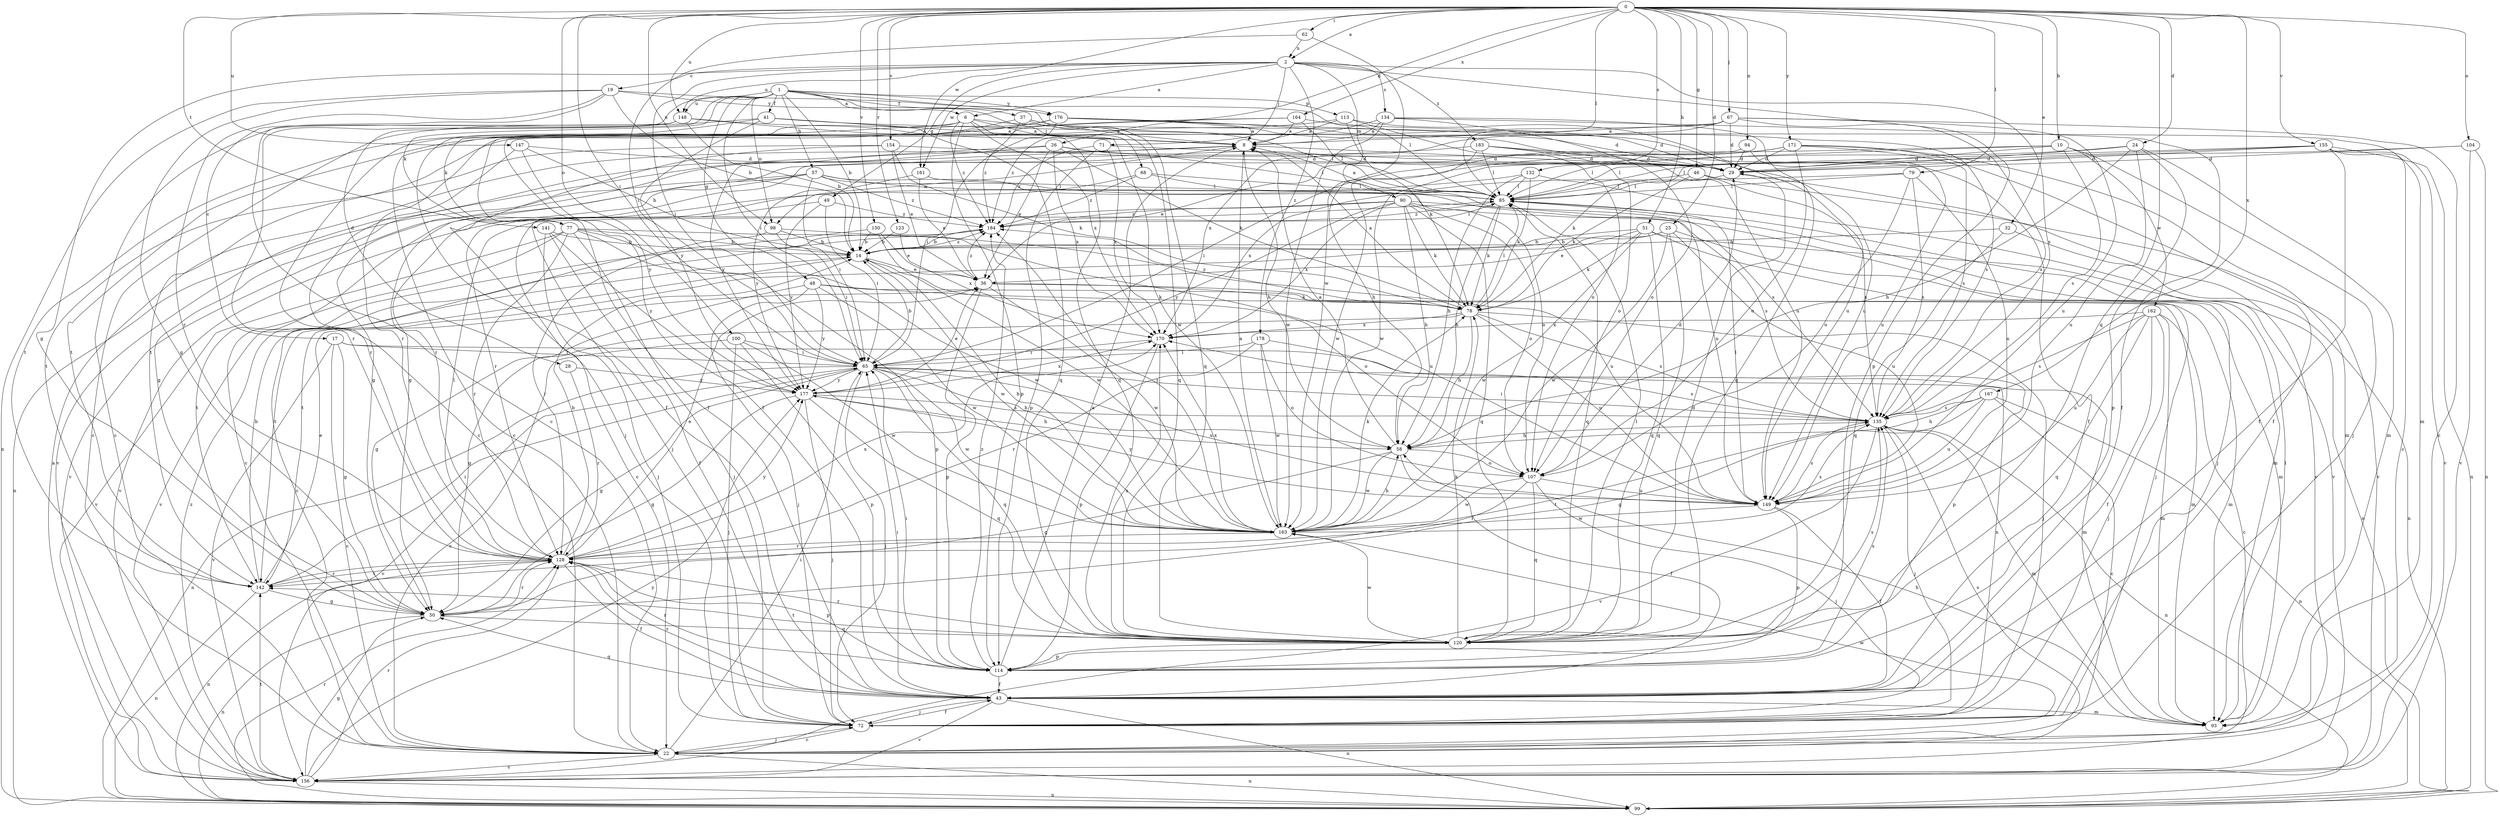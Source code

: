 strict digraph  {
0;
1;
2;
6;
8;
10;
14;
17;
19;
22;
24;
25;
26;
28;
29;
32;
36;
37;
41;
43;
46;
48;
49;
50;
51;
57;
58;
62;
65;
67;
68;
71;
72;
77;
78;
79;
85;
90;
93;
94;
98;
99;
100;
104;
107;
113;
114;
120;
123;
128;
132;
134;
135;
141;
142;
147;
148;
149;
150;
154;
155;
156;
161;
162;
163;
164;
167;
170;
171;
176;
177;
178;
183;
184;
0 -> 2  [label=a];
0 -> 10  [label=b];
0 -> 24  [label=d];
0 -> 25  [label=d];
0 -> 26  [label=d];
0 -> 32  [label=e];
0 -> 46  [label=g];
0 -> 51  [label=h];
0 -> 62  [label=i];
0 -> 65  [label=i];
0 -> 67  [label=j];
0 -> 79  [label=l];
0 -> 85  [label=l];
0 -> 94  [label=n];
0 -> 98  [label=n];
0 -> 100  [label=o];
0 -> 104  [label=o];
0 -> 120  [label=q];
0 -> 123  [label=r];
0 -> 132  [label=s];
0 -> 141  [label=t];
0 -> 147  [label=u];
0 -> 148  [label=u];
0 -> 150  [label=v];
0 -> 154  [label=v];
0 -> 155  [label=v];
0 -> 161  [label=w];
0 -> 164  [label=x];
0 -> 167  [label=x];
0 -> 171  [label=y];
1 -> 6  [label=a];
1 -> 14  [label=b];
1 -> 17  [label=c];
1 -> 28  [label=d];
1 -> 37  [label=f];
1 -> 41  [label=f];
1 -> 48  [label=g];
1 -> 57  [label=h];
1 -> 65  [label=i];
1 -> 68  [label=j];
1 -> 77  [label=k];
1 -> 98  [label=n];
1 -> 113  [label=p];
1 -> 120  [label=q];
1 -> 148  [label=u];
1 -> 176  [label=y];
2 -> 6  [label=a];
2 -> 19  [label=c];
2 -> 49  [label=g];
2 -> 50  [label=g];
2 -> 65  [label=i];
2 -> 71  [label=j];
2 -> 90  [label=m];
2 -> 114  [label=p];
2 -> 134  [label=s];
2 -> 135  [label=s];
2 -> 148  [label=u];
2 -> 161  [label=w];
2 -> 178  [label=z];
2 -> 183  [label=z];
6 -> 8  [label=a];
6 -> 22  [label=c];
6 -> 77  [label=k];
6 -> 93  [label=m];
6 -> 114  [label=p];
6 -> 120  [label=q];
6 -> 170  [label=x];
6 -> 184  [label=z];
8 -> 29  [label=d];
8 -> 50  [label=g];
8 -> 58  [label=h];
8 -> 98  [label=n];
8 -> 156  [label=v];
10 -> 29  [label=d];
10 -> 36  [label=e];
10 -> 72  [label=j];
10 -> 85  [label=l];
10 -> 135  [label=s];
10 -> 162  [label=w];
14 -> 36  [label=e];
14 -> 107  [label=o];
14 -> 142  [label=t];
14 -> 163  [label=w];
14 -> 184  [label=z];
17 -> 22  [label=c];
17 -> 50  [label=g];
17 -> 65  [label=i];
17 -> 93  [label=m];
17 -> 156  [label=v];
19 -> 14  [label=b];
19 -> 22  [label=c];
19 -> 50  [label=g];
19 -> 85  [label=l];
19 -> 99  [label=n];
19 -> 128  [label=r];
19 -> 176  [label=y];
22 -> 65  [label=i];
22 -> 72  [label=j];
22 -> 99  [label=n];
22 -> 135  [label=s];
22 -> 156  [label=v];
22 -> 163  [label=w];
24 -> 29  [label=d];
24 -> 58  [label=h];
24 -> 93  [label=m];
24 -> 114  [label=p];
24 -> 149  [label=u];
24 -> 163  [label=w];
25 -> 14  [label=b];
25 -> 93  [label=m];
25 -> 120  [label=q];
25 -> 142  [label=t];
25 -> 149  [label=u];
25 -> 163  [label=w];
26 -> 29  [label=d];
26 -> 36  [label=e];
26 -> 50  [label=g];
26 -> 78  [label=k];
26 -> 85  [label=l];
26 -> 170  [label=x];
26 -> 177  [label=y];
28 -> 128  [label=r];
28 -> 177  [label=y];
29 -> 85  [label=l];
29 -> 156  [label=v];
32 -> 14  [label=b];
32 -> 99  [label=n];
32 -> 120  [label=q];
36 -> 78  [label=k];
36 -> 93  [label=m];
36 -> 114  [label=p];
36 -> 163  [label=w];
36 -> 184  [label=z];
37 -> 8  [label=a];
37 -> 43  [label=f];
37 -> 85  [label=l];
37 -> 120  [label=q];
37 -> 184  [label=z];
41 -> 8  [label=a];
41 -> 22  [label=c];
41 -> 43  [label=f];
41 -> 120  [label=q];
41 -> 149  [label=u];
41 -> 177  [label=y];
43 -> 50  [label=g];
43 -> 65  [label=i];
43 -> 72  [label=j];
43 -> 93  [label=m];
43 -> 99  [label=n];
43 -> 128  [label=r];
43 -> 156  [label=v];
46 -> 78  [label=k];
46 -> 85  [label=l];
46 -> 135  [label=s];
46 -> 156  [label=v];
48 -> 50  [label=g];
48 -> 72  [label=j];
48 -> 78  [label=k];
48 -> 93  [label=m];
48 -> 163  [label=w];
48 -> 177  [label=y];
49 -> 22  [label=c];
49 -> 65  [label=i];
49 -> 177  [label=y];
49 -> 184  [label=z];
50 -> 99  [label=n];
50 -> 120  [label=q];
50 -> 128  [label=r];
51 -> 14  [label=b];
51 -> 36  [label=e];
51 -> 72  [label=j];
51 -> 78  [label=k];
51 -> 99  [label=n];
51 -> 120  [label=q];
51 -> 163  [label=w];
57 -> 22  [label=c];
57 -> 65  [label=i];
57 -> 85  [label=l];
57 -> 99  [label=n];
57 -> 107  [label=o];
57 -> 135  [label=s];
57 -> 156  [label=v];
57 -> 184  [label=z];
58 -> 8  [label=a];
58 -> 43  [label=f];
58 -> 50  [label=g];
58 -> 107  [label=o];
58 -> 163  [label=w];
62 -> 65  [label=i];
62 -> 163  [label=w];
62 -> 2  [label=n];
65 -> 14  [label=b];
65 -> 50  [label=g];
65 -> 58  [label=h];
65 -> 72  [label=j];
65 -> 99  [label=n];
65 -> 120  [label=q];
65 -> 135  [label=s];
65 -> 149  [label=u];
65 -> 156  [label=v];
65 -> 163  [label=w];
65 -> 177  [label=y];
67 -> 8  [label=a];
67 -> 22  [label=c];
67 -> 29  [label=d];
67 -> 135  [label=s];
67 -> 142  [label=t];
67 -> 149  [label=u];
67 -> 170  [label=x];
68 -> 72  [label=j];
68 -> 85  [label=l];
68 -> 149  [label=u];
68 -> 184  [label=z];
71 -> 29  [label=d];
71 -> 114  [label=p];
71 -> 170  [label=x];
71 -> 184  [label=z];
72 -> 22  [label=c];
72 -> 43  [label=f];
72 -> 170  [label=x];
77 -> 14  [label=b];
77 -> 72  [label=j];
77 -> 114  [label=p];
77 -> 128  [label=r];
77 -> 142  [label=t];
77 -> 149  [label=u];
77 -> 156  [label=v];
77 -> 163  [label=w];
78 -> 8  [label=a];
78 -> 50  [label=g];
78 -> 58  [label=h];
78 -> 72  [label=j];
78 -> 85  [label=l];
78 -> 135  [label=s];
78 -> 149  [label=u];
78 -> 170  [label=x];
78 -> 184  [label=z];
79 -> 85  [label=l];
79 -> 107  [label=o];
79 -> 135  [label=s];
79 -> 149  [label=u];
79 -> 170  [label=x];
85 -> 8  [label=a];
85 -> 58  [label=h];
85 -> 78  [label=k];
85 -> 93  [label=m];
85 -> 120  [label=q];
85 -> 184  [label=z];
90 -> 58  [label=h];
90 -> 72  [label=j];
90 -> 78  [label=k];
90 -> 107  [label=o];
90 -> 120  [label=q];
90 -> 135  [label=s];
90 -> 156  [label=v];
90 -> 170  [label=x];
90 -> 177  [label=y];
90 -> 184  [label=z];
93 -> 58  [label=h];
93 -> 85  [label=l];
94 -> 29  [label=d];
94 -> 128  [label=r];
94 -> 149  [label=u];
98 -> 14  [label=b];
98 -> 65  [label=i];
98 -> 128  [label=r];
98 -> 149  [label=u];
99 -> 128  [label=r];
100 -> 22  [label=c];
100 -> 65  [label=i];
100 -> 72  [label=j];
100 -> 114  [label=p];
100 -> 163  [label=w];
104 -> 29  [label=d];
104 -> 85  [label=l];
104 -> 99  [label=n];
104 -> 156  [label=v];
107 -> 29  [label=d];
107 -> 72  [label=j];
107 -> 120  [label=q];
107 -> 128  [label=r];
107 -> 149  [label=u];
107 -> 163  [label=w];
113 -> 8  [label=a];
113 -> 43  [label=f];
113 -> 78  [label=k];
113 -> 107  [label=o];
113 -> 149  [label=u];
114 -> 8  [label=a];
114 -> 43  [label=f];
114 -> 65  [label=i];
114 -> 128  [label=r];
114 -> 135  [label=s];
114 -> 184  [label=z];
120 -> 29  [label=d];
120 -> 78  [label=k];
120 -> 85  [label=l];
120 -> 114  [label=p];
120 -> 128  [label=r];
120 -> 135  [label=s];
120 -> 142  [label=t];
120 -> 163  [label=w];
120 -> 170  [label=x];
123 -> 14  [label=b];
123 -> 170  [label=x];
128 -> 14  [label=b];
128 -> 36  [label=e];
128 -> 43  [label=f];
128 -> 85  [label=l];
128 -> 99  [label=n];
128 -> 114  [label=p];
128 -> 142  [label=t];
128 -> 170  [label=x];
128 -> 177  [label=y];
132 -> 58  [label=h];
132 -> 78  [label=k];
132 -> 85  [label=l];
132 -> 128  [label=r];
132 -> 156  [label=v];
134 -> 8  [label=a];
134 -> 43  [label=f];
134 -> 107  [label=o];
134 -> 120  [label=q];
134 -> 163  [label=w];
134 -> 184  [label=z];
135 -> 58  [label=h];
135 -> 65  [label=i];
135 -> 72  [label=j];
135 -> 93  [label=m];
135 -> 99  [label=n];
135 -> 142  [label=t];
135 -> 156  [label=v];
141 -> 14  [label=b];
141 -> 43  [label=f];
141 -> 72  [label=j];
141 -> 177  [label=y];
142 -> 14  [label=b];
142 -> 36  [label=e];
142 -> 50  [label=g];
142 -> 65  [label=i];
142 -> 99  [label=n];
142 -> 128  [label=r];
147 -> 14  [label=b];
147 -> 29  [label=d];
147 -> 128  [label=r];
147 -> 177  [label=y];
148 -> 8  [label=a];
148 -> 14  [label=b];
148 -> 22  [label=c];
148 -> 128  [label=r];
148 -> 163  [label=w];
149 -> 43  [label=f];
149 -> 85  [label=l];
149 -> 114  [label=p];
149 -> 135  [label=s];
149 -> 163  [label=w];
149 -> 177  [label=y];
150 -> 14  [label=b];
150 -> 22  [label=c];
150 -> 36  [label=e];
150 -> 163  [label=w];
154 -> 29  [label=d];
154 -> 36  [label=e];
154 -> 72  [label=j];
154 -> 78  [label=k];
154 -> 142  [label=t];
155 -> 22  [label=c];
155 -> 29  [label=d];
155 -> 43  [label=f];
155 -> 78  [label=k];
155 -> 85  [label=l];
155 -> 99  [label=n];
155 -> 156  [label=v];
156 -> 8  [label=a];
156 -> 50  [label=g];
156 -> 99  [label=n];
156 -> 128  [label=r];
156 -> 142  [label=t];
156 -> 177  [label=y];
156 -> 184  [label=z];
161 -> 36  [label=e];
161 -> 85  [label=l];
161 -> 177  [label=y];
162 -> 22  [label=c];
162 -> 43  [label=f];
162 -> 72  [label=j];
162 -> 93  [label=m];
162 -> 120  [label=q];
162 -> 135  [label=s];
162 -> 149  [label=u];
162 -> 170  [label=x];
163 -> 8  [label=a];
163 -> 14  [label=b];
163 -> 58  [label=h];
163 -> 78  [label=k];
163 -> 128  [label=r];
163 -> 135  [label=s];
163 -> 170  [label=x];
163 -> 184  [label=z];
164 -> 8  [label=a];
164 -> 29  [label=d];
164 -> 85  [label=l];
164 -> 128  [label=r];
164 -> 142  [label=t];
167 -> 22  [label=c];
167 -> 50  [label=g];
167 -> 58  [label=h];
167 -> 99  [label=n];
167 -> 135  [label=s];
167 -> 149  [label=u];
170 -> 65  [label=i];
170 -> 114  [label=p];
171 -> 29  [label=d];
171 -> 43  [label=f];
171 -> 65  [label=i];
171 -> 93  [label=m];
171 -> 107  [label=o];
171 -> 135  [label=s];
171 -> 163  [label=w];
176 -> 8  [label=a];
176 -> 22  [label=c];
176 -> 29  [label=d];
176 -> 65  [label=i];
176 -> 135  [label=s];
176 -> 142  [label=t];
176 -> 149  [label=u];
177 -> 36  [label=e];
177 -> 50  [label=g];
177 -> 58  [label=h];
177 -> 72  [label=j];
177 -> 120  [label=q];
177 -> 135  [label=s];
177 -> 170  [label=x];
178 -> 65  [label=i];
178 -> 107  [label=o];
178 -> 114  [label=p];
178 -> 128  [label=r];
178 -> 163  [label=w];
183 -> 29  [label=d];
183 -> 43  [label=f];
183 -> 50  [label=g];
183 -> 58  [label=h];
183 -> 85  [label=l];
183 -> 107  [label=o];
184 -> 14  [label=b];
184 -> 85  [label=l];
184 -> 156  [label=v];
}
